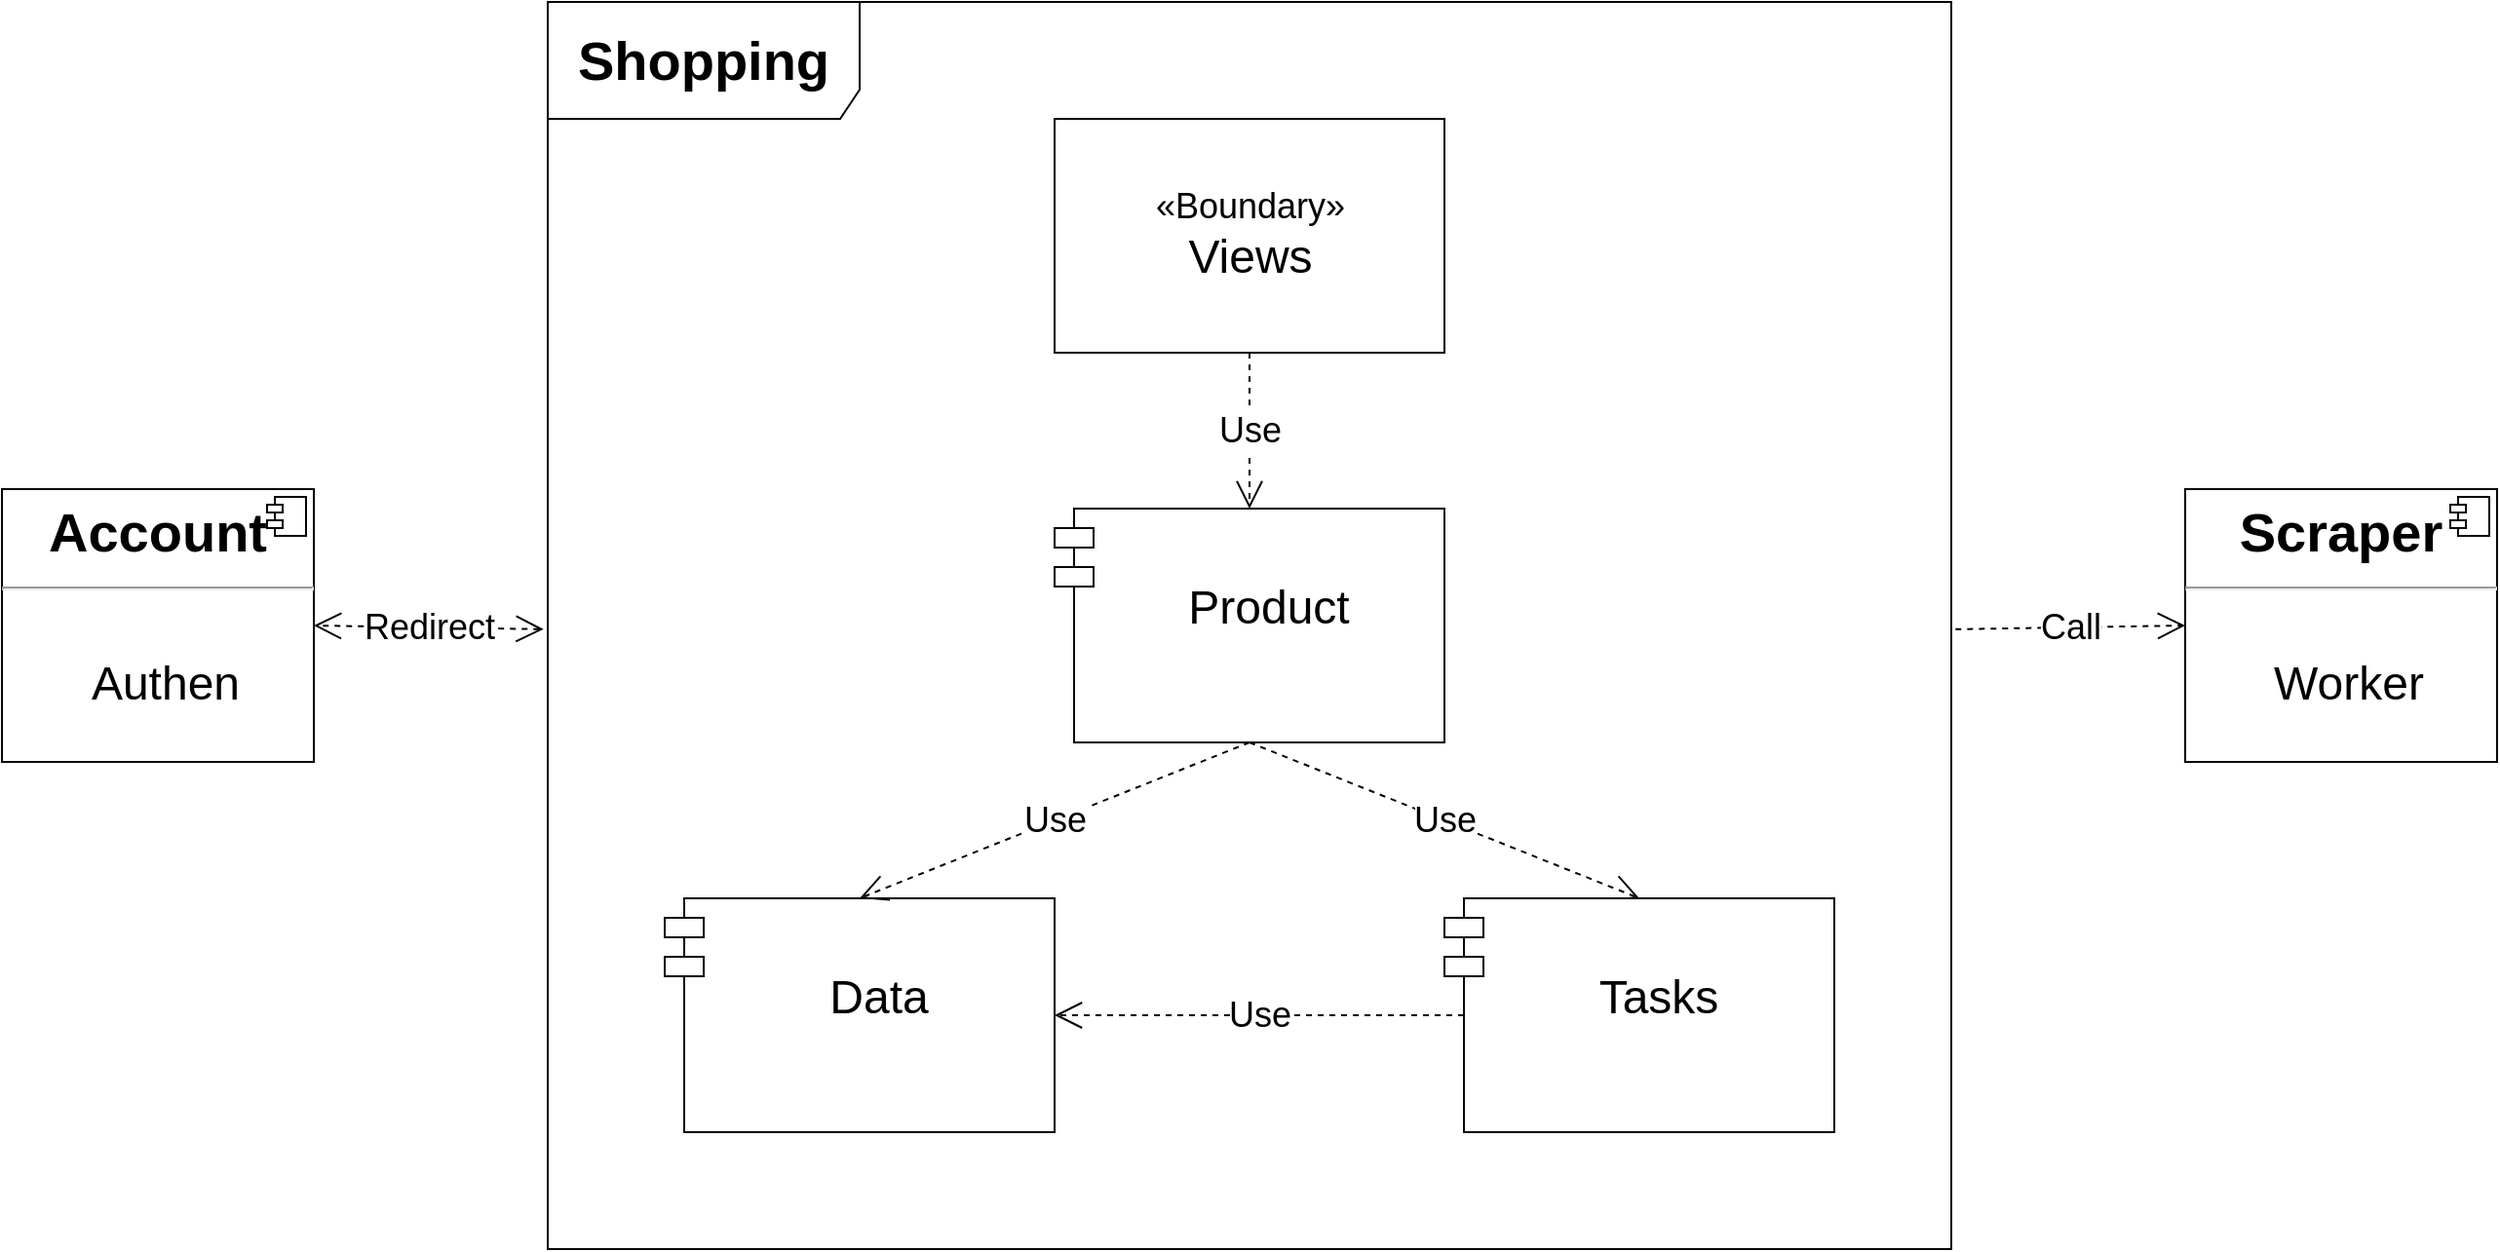 <mxfile scale="0.5" border="10">
    <diagram name="Shopping Overall" id="qQUbtWGfuRFJtNIZ7tMG">
        <mxGraphModel dx="1479" dy="419" grid="1" gridSize="10" guides="1" tooltips="1" connect="1" arrows="1" fold="1" page="0" pageScale="1" pageWidth="850" pageHeight="1100" background="#ffffff" math="0" shadow="0">
            <root>
                <mxCell id="Q2AAnY5rfOb8YR8JPcrD-0"/>
                <mxCell id="Q2AAnY5rfOb8YR8JPcrD-1" parent="Q2AAnY5rfOb8YR8JPcrD-0"/>
                <mxCell id="2" value="&lt;font style=&quot;font-size: 28px&quot;&gt;&lt;b&gt;Shopping&lt;/b&gt;&lt;/font&gt;" style="shape=umlFrame;whiteSpace=wrap;html=1;width=160;height=60;" parent="Q2AAnY5rfOb8YR8JPcrD-1" vertex="1">
                    <mxGeometry x="-900" y="220" width="720" height="640" as="geometry"/>
                </mxCell>
                <mxCell id="Q2AAnY5rfOb8YR8JPcrD-49" value="&lt;font style=&quot;font-size: 18px&quot;&gt;«Boundary»&lt;/font&gt;&lt;br&gt;&lt;font style=&quot;font-size: 24px&quot;&gt;Views&lt;/font&gt;" style="html=1;" parent="Q2AAnY5rfOb8YR8JPcrD-1" vertex="1">
                    <mxGeometry x="-640" y="280" width="200" height="120" as="geometry"/>
                </mxCell>
                <mxCell id="Q2AAnY5rfOb8YR8JPcrD-50" value="&#10;Product" style="shape=module;align=left;spacingLeft=20;align=center;verticalAlign=top;fontSize=24;" parent="Q2AAnY5rfOb8YR8JPcrD-1" vertex="1">
                    <mxGeometry x="-640" y="480" width="200" height="120" as="geometry"/>
                </mxCell>
                <mxCell id="Q2AAnY5rfOb8YR8JPcrD-51" value="&#10;Data" style="shape=module;align=left;spacingLeft=20;align=center;verticalAlign=top;fontSize=24;" parent="Q2AAnY5rfOb8YR8JPcrD-1" vertex="1">
                    <mxGeometry x="-840" y="680" width="200" height="120" as="geometry"/>
                </mxCell>
                <mxCell id="Q2AAnY5rfOb8YR8JPcrD-53" value="Use" style="endArrow=open;endSize=12;dashed=1;html=1;fontSize=18;exitX=0.5;exitY=1;exitDx=0;exitDy=0;entryX=0.5;entryY=0;entryDx=0;entryDy=0;" parent="Q2AAnY5rfOb8YR8JPcrD-1" source="Q2AAnY5rfOb8YR8JPcrD-49" target="Q2AAnY5rfOb8YR8JPcrD-50" edge="1">
                    <mxGeometry width="160" relative="1" as="geometry">
                        <mxPoint x="-650" y="670" as="sourcePoint"/>
                        <mxPoint x="-490" y="670" as="targetPoint"/>
                    </mxGeometry>
                </mxCell>
                <mxCell id="Q2AAnY5rfOb8YR8JPcrD-54" value="Use" style="endArrow=open;endSize=12;dashed=1;html=1;fontSize=18;exitX=0.5;exitY=1;exitDx=0;exitDy=0;entryX=0.5;entryY=0;entryDx=0;entryDy=0;" parent="Q2AAnY5rfOb8YR8JPcrD-1" source="Q2AAnY5rfOb8YR8JPcrD-50" target="Q2AAnY5rfOb8YR8JPcrD-51" edge="1">
                    <mxGeometry width="160" relative="1" as="geometry">
                        <mxPoint x="-650" y="670" as="sourcePoint"/>
                        <mxPoint x="-490" y="670" as="targetPoint"/>
                    </mxGeometry>
                </mxCell>
                <mxCell id="Q2AAnY5rfOb8YR8JPcrD-55" value="Use" style="endArrow=open;endSize=12;dashed=1;html=1;fontSize=18;entryX=0.5;entryY=0;entryDx=0;entryDy=0;exitX=0.5;exitY=1;exitDx=0;exitDy=0;" parent="Q2AAnY5rfOb8YR8JPcrD-1" source="Q2AAnY5rfOb8YR8JPcrD-50" target="HkUTSzICaUoDz4DbWp7S-0" edge="1">
                    <mxGeometry width="160" relative="1" as="geometry">
                        <mxPoint x="-650" y="670" as="sourcePoint"/>
                        <mxPoint x="-260" y="680" as="targetPoint"/>
                    </mxGeometry>
                </mxCell>
                <mxCell id="HkUTSzICaUoDz4DbWp7S-0" value="&#10;Tasks" style="shape=module;align=left;spacingLeft=20;align=center;verticalAlign=top;fontSize=24;" parent="Q2AAnY5rfOb8YR8JPcrD-1" vertex="1">
                    <mxGeometry x="-440" y="680" width="200" height="120" as="geometry"/>
                </mxCell>
                <mxCell id="HkUTSzICaUoDz4DbWp7S-2" value="Use" style="endArrow=open;endSize=12;dashed=1;html=1;entryX=1;entryY=0.5;entryDx=0;entryDy=0;exitX=0;exitY=0.5;exitDx=10;exitDy=0;fontSize=18;exitPerimeter=0;" parent="Q2AAnY5rfOb8YR8JPcrD-1" source="HkUTSzICaUoDz4DbWp7S-0" target="Q2AAnY5rfOb8YR8JPcrD-51" edge="1">
                    <mxGeometry width="160" relative="1" as="geometry">
                        <mxPoint x="-420" y="610" as="sourcePoint"/>
                        <mxPoint x="-260" y="610" as="targetPoint"/>
                    </mxGeometry>
                </mxCell>
                <mxCell id="HkUTSzICaUoDz4DbWp7S-3" value="Call" style="endArrow=open;endSize=12;dashed=1;html=1;entryX=0;entryY=0.5;entryDx=0;entryDy=0;fontSize=18;exitX=1.003;exitY=0.503;exitDx=0;exitDy=0;exitPerimeter=0;" parent="Q2AAnY5rfOb8YR8JPcrD-1" source="2" target="0" edge="1">
                    <mxGeometry width="160" relative="1" as="geometry">
                        <mxPoint x="-130" y="550" as="sourcePoint"/>
                        <mxPoint x="-300" y="610" as="targetPoint"/>
                    </mxGeometry>
                </mxCell>
                <mxCell id="0" value="&lt;p style=&quot;margin: 0px ; margin-top: 6px ; text-align: center&quot;&gt;&lt;b&gt;&lt;font style=&quot;font-size: 28px&quot;&gt;Scraper&lt;/font&gt;&lt;/b&gt;&lt;/p&gt;&lt;hr style=&quot;font-size: 20px&quot;&gt;&lt;p style=&quot;margin: 0px 0px 0px 8px ; font-size: 20px&quot;&gt;&lt;br&gt;&lt;/p&gt;&lt;p style=&quot;text-align: center ; margin: 0px 0px 0px 8px&quot;&gt;&lt;font style=&quot;font-size: 24px&quot;&gt;Worker&lt;/font&gt;&lt;/p&gt;" style="align=left;overflow=fill;html=1;dropTarget=0;" parent="Q2AAnY5rfOb8YR8JPcrD-1" vertex="1">
                    <mxGeometry x="-60" y="470" width="160" height="140" as="geometry"/>
                </mxCell>
                <mxCell id="1" value="" style="shape=component;jettyWidth=8;jettyHeight=4;" parent="0" vertex="1">
                    <mxGeometry x="1" width="20" height="20" relative="1" as="geometry">
                        <mxPoint x="-24" y="4" as="offset"/>
                    </mxGeometry>
                </mxCell>
                <mxCell id="3" value="&lt;p style=&quot;margin: 0px ; margin-top: 6px ; text-align: center&quot;&gt;&lt;b&gt;&lt;font style=&quot;font-size: 28px&quot;&gt;Account&lt;/font&gt;&lt;/b&gt;&lt;/p&gt;&lt;hr style=&quot;font-size: 20px&quot;&gt;&lt;p style=&quot;margin: 0px 0px 0px 8px ; font-size: 20px&quot;&gt;&lt;font style=&quot;font-size: 20px&quot;&gt;&lt;br&gt;&lt;/font&gt;&lt;/p&gt;&lt;p style=&quot;text-align: center ; margin: 0px 0px 0px 8px&quot;&gt;&lt;font style=&quot;font-size: 24px&quot;&gt;Authen&lt;/font&gt;&lt;/p&gt;" style="align=left;overflow=fill;html=1;dropTarget=0;" parent="Q2AAnY5rfOb8YR8JPcrD-1" vertex="1">
                    <mxGeometry x="-1180" y="470" width="160" height="140" as="geometry"/>
                </mxCell>
                <mxCell id="4" value="" style="shape=component;jettyWidth=8;jettyHeight=4;" parent="3" vertex="1">
                    <mxGeometry x="1" width="20" height="20" relative="1" as="geometry">
                        <mxPoint x="-24" y="4" as="offset"/>
                    </mxGeometry>
                </mxCell>
                <mxCell id="5" value="Redirect" style="endArrow=open;endSize=12;dashed=1;html=1;fontSize=18;entryX=1;entryY=0.5;entryDx=0;entryDy=0;startArrow=open;startFill=0;startSize=12;exitX=-0.003;exitY=0.503;exitDx=0;exitDy=0;exitPerimeter=0;" parent="Q2AAnY5rfOb8YR8JPcrD-1" source="2" target="3" edge="1">
                    <mxGeometry width="160" relative="1" as="geometry">
                        <mxPoint x="-920" y="540" as="sourcePoint"/>
                        <mxPoint x="-570" y="550" as="targetPoint"/>
                    </mxGeometry>
                </mxCell>
            </root>
        </mxGraphModel>
    </diagram>
    <diagram id="Vtf_wk2o9guB4VwVEuIB" name="Class Shopper">
        <mxGraphModel dx="1328" dy="1519" grid="1" gridSize="10" guides="1" tooltips="1" connect="1" arrows="1" fold="1" page="1" pageScale="1" pageWidth="850" pageHeight="1100" math="0" shadow="0">
            <root>
                <mxCell id="2WWhBWjn9xyKDI1QBTpN-0"/>
                <mxCell id="2WWhBWjn9xyKDI1QBTpN-1" parent="2WWhBWjn9xyKDI1QBTpN-0"/>
                <mxCell id="_gKKV9M7iTrNDETlGls4-65" value="pkg" style="shape=umlFrame;whiteSpace=wrap;html=1;fontSize=18;strokeWidth=1;" parent="2WWhBWjn9xyKDI1QBTpN-1" vertex="1">
                    <mxGeometry x="-220" y="-140" width="1400" height="900" as="geometry"/>
                </mxCell>
                <mxCell id="_gKKV9M7iTrNDETlGls4-77" value="AutoAdapter" style="swimlane;fontStyle=1;align=center;verticalAlign=top;childLayout=stackLayout;horizontal=1;startSize=26;horizontalStack=0;resizeParent=1;resizeParentMax=0;resizeLast=0;collapsible=1;marginBottom=0;fontSize=18;strokeWidth=1;" parent="2WWhBWjn9xyKDI1QBTpN-1" vertex="1">
                    <mxGeometry x="758" y="120" width="240" height="112" as="geometry"/>
                </mxCell>
                <mxCell id="_gKKV9M7iTrNDETlGls4-78" value="- timeout: int" style="text;strokeColor=none;fillColor=none;align=left;verticalAlign=top;spacingLeft=4;spacingRight=4;overflow=hidden;rotatable=0;points=[[0,0.5],[1,0.5]];portConstraint=eastwest;fontSize=18;" parent="_gKKV9M7iTrNDETlGls4-77" vertex="1">
                    <mxGeometry y="26" width="240" height="26" as="geometry"/>
                </mxCell>
                <mxCell id="_gKKV9M7iTrNDETlGls4-79" value="- retry: Retry" style="text;strokeColor=none;fillColor=none;align=left;verticalAlign=top;spacingLeft=4;spacingRight=4;overflow=hidden;rotatable=0;points=[[0,0.5],[1,0.5]];portConstraint=eastwest;fontSize=18;" parent="_gKKV9M7iTrNDETlGls4-77" vertex="1">
                    <mxGeometry y="52" width="240" height="26" as="geometry"/>
                </mxCell>
                <mxCell id="_gKKV9M7iTrNDETlGls4-83" value="" style="line;strokeWidth=1;fillColor=none;align=left;verticalAlign=middle;spacingTop=-1;spacingLeft=3;spacingRight=3;rotatable=0;labelPosition=right;points=[];portConstraint=eastwest;fontSize=18;" parent="_gKKV9M7iTrNDETlGls4-77" vertex="1">
                    <mxGeometry y="78" width="240" height="8" as="geometry"/>
                </mxCell>
                <mxCell id="_gKKV9M7iTrNDETlGls4-86" value="+ send(): Response" style="text;strokeColor=none;fillColor=none;align=left;verticalAlign=top;spacingLeft=4;spacingRight=4;overflow=hidden;rotatable=0;points=[[0,0.5],[1,0.5]];portConstraint=eastwest;fontSize=18;" parent="_gKKV9M7iTrNDETlGls4-77" vertex="1">
                    <mxGeometry y="86" width="240" height="26" as="geometry"/>
                </mxCell>
                <mxCell id="_gKKV9M7iTrNDETlGls4-87" value="&lt;&lt;Interface&gt;&gt; ShopperDataInterface" style="swimlane;fontStyle=1;childLayout=stackLayout;horizontal=1;startSize=26;fillColor=none;horizontalStack=0;resizeParent=1;resizeParentMax=0;resizeLast=0;collapsible=1;marginBottom=0;fontSize=18;strokeWidth=1;" parent="2WWhBWjn9xyKDI1QBTpN-1" vertex="1">
                    <mxGeometry x="-160" y="285" width="360" height="208" as="geometry"/>
                </mxCell>
                <mxCell id="_gKKV9M7iTrNDETlGls4-88" value="+ list_all_products(int): list" style="text;strokeColor=none;fillColor=none;align=left;verticalAlign=top;spacingLeft=4;spacingRight=4;overflow=hidden;rotatable=0;points=[[0,0.5],[1,0.5]];portConstraint=eastwest;fontSize=18;" parent="_gKKV9M7iTrNDETlGls4-87" vertex="1">
                    <mxGeometry y="26" width="360" height="26" as="geometry"/>
                </mxCell>
                <mxCell id="E_wjDgqch29v95h_GeEQ-11" value="+ list_all_track_products(int): list" style="text;strokeColor=none;fillColor=none;align=left;verticalAlign=top;spacingLeft=4;spacingRight=4;overflow=hidden;rotatable=0;points=[[0,0.5],[1,0.5]];portConstraint=eastwest;fontSize=18;" parent="_gKKV9M7iTrNDETlGls4-87" vertex="1">
                    <mxGeometry y="52" width="360" height="26" as="geometry"/>
                </mxCell>
                <mxCell id="E_wjDgqch29v95h_GeEQ-12" value="+ update_product(int,str,str,int): bool" style="text;strokeColor=none;fillColor=none;align=left;verticalAlign=top;spacingLeft=4;spacingRight=4;overflow=hidden;rotatable=0;points=[[0,0.5],[1,0.5]];portConstraint=eastwest;fontSize=18;" parent="_gKKV9M7iTrNDETlGls4-87" vertex="1">
                    <mxGeometry y="78" width="360" height="26" as="geometry"/>
                </mxCell>
                <mxCell id="E_wjDgqch29v95h_GeEQ-13" value="+ add_product(int,str,str,str): bool" style="text;strokeColor=none;fillColor=none;align=left;verticalAlign=top;spacingLeft=4;spacingRight=4;overflow=hidden;rotatable=0;points=[[0,0.5],[1,0.5]];portConstraint=eastwest;fontSize=18;" parent="_gKKV9M7iTrNDETlGls4-87" vertex="1">
                    <mxGeometry y="104" width="360" height="26" as="geometry"/>
                </mxCell>
                <mxCell id="E_wjDgqch29v95h_GeEQ-14" value="+ delete_all_inventory(int): bool" style="text;strokeColor=none;fillColor=none;align=left;verticalAlign=top;spacingLeft=4;spacingRight=4;overflow=hidden;rotatable=0;points=[[0,0.5],[1,0.5]];portConstraint=eastwest;fontSize=18;" parent="_gKKV9M7iTrNDETlGls4-87" vertex="1">
                    <mxGeometry y="130" width="360" height="26" as="geometry"/>
                </mxCell>
                <mxCell id="E_wjDgqch29v95h_GeEQ-15" value="+ add_quantity(list): bool" style="text;strokeColor=none;fillColor=none;align=left;verticalAlign=top;spacingLeft=4;spacingRight=4;overflow=hidden;rotatable=0;points=[[0,0.5],[1,0.5]];portConstraint=eastwest;fontSize=18;" parent="_gKKV9M7iTrNDETlGls4-87" vertex="1">
                    <mxGeometry y="156" width="360" height="26" as="geometry"/>
                </mxCell>
                <mxCell id="E_wjDgqch29v95h_GeEQ-16" value="+ list_all_inventory(int): list" style="text;strokeColor=none;fillColor=none;align=left;verticalAlign=top;spacingLeft=4;spacingRight=4;overflow=hidden;rotatable=0;points=[[0,0.5],[1,0.5]];portConstraint=eastwest;fontSize=18;" parent="_gKKV9M7iTrNDETlGls4-87" vertex="1">
                    <mxGeometry y="182" width="360" height="26" as="geometry"/>
                </mxCell>
                <mxCell id="_gKKV9M7iTrNDETlGls4-93" value="ShopperMySQLInterface" style="swimlane;fontStyle=1;childLayout=stackLayout;horizontal=1;startSize=26;fillColor=none;horizontalStack=0;resizeParent=1;resizeParentMax=0;resizeLast=0;collapsible=1;marginBottom=0;fontSize=18;strokeWidth=1;" parent="2WWhBWjn9xyKDI1QBTpN-1" vertex="1">
                    <mxGeometry x="-120" y="577" width="280" height="52" as="geometry"/>
                </mxCell>
                <mxCell id="_gKKV9M7iTrNDETlGls4-94" value="" style="endArrow=block;dashed=1;endFill=0;endSize=12;html=1;fontSize=18;strokeWidth=2;exitX=0.5;exitY=0;exitDx=0;exitDy=0;entryX=0.5;entryY=1;entryDx=0;entryDy=0;" parent="2WWhBWjn9xyKDI1QBTpN-1" source="_gKKV9M7iTrNDETlGls4-93" target="_gKKV9M7iTrNDETlGls4-87" edge="1">
                    <mxGeometry width="160" relative="1" as="geometry">
                        <mxPoint x="360" y="820" as="sourcePoint"/>
                        <mxPoint x="450" y="790" as="targetPoint"/>
                    </mxGeometry>
                </mxCell>
                <mxCell id="_gKKV9M7iTrNDETlGls4-97" value="Shopper" style="text;align=center;fontStyle=1;verticalAlign=middle;spacingLeft=3;spacingRight=3;strokeColor=none;rotatable=0;points=[[0,0.5],[1,0.5]];portConstraint=eastwest;fontSize=48;" parent="2WWhBWjn9xyKDI1QBTpN-1" vertex="1">
                    <mxGeometry x="440" y="-80" width="80" height="26" as="geometry"/>
                </mxCell>
                <mxCell id="_gKKV9M7iTrNDETlGls4-98" value="&lt;&lt;Boundary&gt;&gt; UI" style="swimlane;fontStyle=1;childLayout=stackLayout;horizontal=1;startSize=26;fillColor=none;horizontalStack=0;resizeParent=1;resizeParentMax=0;resizeLast=0;collapsible=1;marginBottom=0;fontSize=18;strokeWidth=1;" parent="2WWhBWjn9xyKDI1QBTpN-1" vertex="1">
                    <mxGeometry x="280" y="10" width="400" height="156" as="geometry"/>
                </mxCell>
                <mxCell id="_gKKV9M7iTrNDETlGls4-99" value="+ list_all_products(): JsonResponse" style="text;strokeColor=none;fillColor=none;align=left;verticalAlign=top;spacingLeft=4;spacingRight=4;overflow=hidden;rotatable=0;points=[[0,0.5],[1,0.5]];portConstraint=eastwest;fontSize=18;" parent="_gKKV9M7iTrNDETlGls4-98" vertex="1">
                    <mxGeometry y="26" width="400" height="26" as="geometry"/>
                </mxCell>
                <mxCell id="_gKKV9M7iTrNDETlGls4-100" value="+ update_product(): JsonResponse" style="text;strokeColor=none;fillColor=none;align=left;verticalAlign=top;spacingLeft=4;spacingRight=4;overflow=hidden;rotatable=0;points=[[0,0.5],[1,0.5]];portConstraint=eastwest;fontSize=18;" parent="_gKKV9M7iTrNDETlGls4-98" vertex="1">
                    <mxGeometry y="52" width="400" height="26" as="geometry"/>
                </mxCell>
                <mxCell id="_gKKV9M7iTrNDETlGls4-101" value="+ search_product(): JsonResponse" style="text;strokeColor=none;fillColor=none;align=left;verticalAlign=top;spacingLeft=4;spacingRight=4;overflow=hidden;rotatable=0;points=[[0,0.5],[1,0.5]];portConstraint=eastwest;fontSize=18;" parent="_gKKV9M7iTrNDETlGls4-98" vertex="1">
                    <mxGeometry y="78" width="400" height="26" as="geometry"/>
                </mxCell>
                <mxCell id="E_wjDgqch29v95h_GeEQ-0" value="+ add_product(): JsonResponse" style="text;strokeColor=none;fillColor=none;align=left;verticalAlign=top;spacingLeft=4;spacingRight=4;overflow=hidden;rotatable=0;points=[[0,0.5],[1,0.5]];portConstraint=eastwest;fontSize=18;" parent="_gKKV9M7iTrNDETlGls4-98" vertex="1">
                    <mxGeometry y="104" width="400" height="26" as="geometry"/>
                </mxCell>
                <mxCell id="E_wjDgqch29v95h_GeEQ-1" value="+ list_all_inventory(): JsonResponse" style="text;strokeColor=none;fillColor=none;align=left;verticalAlign=top;spacingLeft=4;spacingRight=4;overflow=hidden;rotatable=0;points=[[0,0.5],[1,0.5]];portConstraint=eastwest;fontSize=18;" parent="_gKKV9M7iTrNDETlGls4-98" vertex="1">
                    <mxGeometry y="130" width="400" height="26" as="geometry"/>
                </mxCell>
                <mxCell id="_gKKV9M7iTrNDETlGls4-103" value="Use" style="endArrow=open;endSize=12;dashed=1;html=1;fontSize=20;strokeWidth=2;entryX=0.5;entryY=0;entryDx=0;entryDy=0;exitX=0.5;exitY=1;exitDx=0;exitDy=0;" parent="2WWhBWjn9xyKDI1QBTpN-1" source="_gKKV9M7iTrNDETlGls4-98" target="E_wjDgqch29v95h_GeEQ-2" edge="1">
                    <mxGeometry width="160" relative="1" as="geometry">
                        <mxPoint x="670" y="170" as="sourcePoint"/>
                        <mxPoint x="830" y="170" as="targetPoint"/>
                    </mxGeometry>
                </mxCell>
                <mxCell id="E_wjDgqch29v95h_GeEQ-2" value="Shopper" style="swimlane;fontStyle=1;childLayout=stackLayout;horizontal=1;startSize=26;fillColor=none;horizontalStack=0;resizeParent=1;resizeParentMax=0;resizeLast=0;collapsible=1;marginBottom=0;fontSize=18;strokeWidth=1;" parent="2WWhBWjn9xyKDI1QBTpN-1" vertex="1">
                    <mxGeometry x="320" y="285" width="320" height="208" as="geometry"/>
                </mxCell>
                <mxCell id="E_wjDgqch29v95h_GeEQ-3" value="+ list_all_products(int,int): list" style="text;strokeColor=none;fillColor=none;align=left;verticalAlign=top;spacingLeft=4;spacingRight=4;overflow=hidden;rotatable=0;points=[[0,0.5],[1,0.5]];portConstraint=eastwest;fontSize=18;" parent="E_wjDgqch29v95h_GeEQ-2" vertex="1">
                    <mxGeometry y="26" width="320" height="26" as="geometry"/>
                </mxCell>
                <mxCell id="E_wjDgqch29v95h_GeEQ-4" value="+ update_product(int,str,str,int): bool" style="text;strokeColor=none;fillColor=none;align=left;verticalAlign=top;spacingLeft=4;spacingRight=4;overflow=hidden;rotatable=0;points=[[0,0.5],[1,0.5]];portConstraint=eastwest;fontSize=18;" parent="E_wjDgqch29v95h_GeEQ-2" vertex="1">
                    <mxGeometry y="52" width="320" height="26" as="geometry"/>
                </mxCell>
                <mxCell id="E_wjDgqch29v95h_GeEQ-5" value="+ search_product(str,str): dict" style="text;strokeColor=none;fillColor=none;align=left;verticalAlign=top;spacingLeft=4;spacingRight=4;overflow=hidden;rotatable=0;points=[[0,0.5],[1,0.5]];portConstraint=eastwest;fontSize=18;" parent="E_wjDgqch29v95h_GeEQ-2" vertex="1">
                    <mxGeometry y="78" width="320" height="26" as="geometry"/>
                </mxCell>
                <mxCell id="E_wjDgqch29v95h_GeEQ-6" value="+ add_product(int,str,str,str): bool" style="text;strokeColor=none;fillColor=none;align=left;verticalAlign=top;spacingLeft=4;spacingRight=4;overflow=hidden;rotatable=0;points=[[0,0.5],[1,0.5]];portConstraint=eastwest;fontSize=18;" parent="E_wjDgqch29v95h_GeEQ-2" vertex="1">
                    <mxGeometry y="104" width="320" height="26" as="geometry"/>
                </mxCell>
                <mxCell id="E_wjDgqch29v95h_GeEQ-7" value="- delete_all_inventory(int): None" style="text;strokeColor=none;fillColor=none;align=left;verticalAlign=top;spacingLeft=4;spacingRight=4;overflow=hidden;rotatable=0;points=[[0,0.5],[1,0.5]];portConstraint=eastwest;fontSize=18;" parent="E_wjDgqch29v95h_GeEQ-2" vertex="1">
                    <mxGeometry y="130" width="320" height="26" as="geometry"/>
                </mxCell>
                <mxCell id="E_wjDgqch29v95h_GeEQ-8" value="- get_quantity(int,str): None" style="text;strokeColor=none;fillColor=none;align=left;verticalAlign=top;spacingLeft=4;spacingRight=4;overflow=hidden;rotatable=0;points=[[0,0.5],[1,0.5]];portConstraint=eastwest;fontSize=18;" parent="E_wjDgqch29v95h_GeEQ-2" vertex="1">
                    <mxGeometry y="156" width="320" height="26" as="geometry"/>
                </mxCell>
                <mxCell id="E_wjDgqch29v95h_GeEQ-9" value="+ list_all_inventory(int,str): list" style="text;strokeColor=none;fillColor=none;align=left;verticalAlign=top;spacingLeft=4;spacingRight=4;overflow=hidden;rotatable=0;points=[[0,0.5],[1,0.5]];portConstraint=eastwest;fontSize=18;" parent="E_wjDgqch29v95h_GeEQ-2" vertex="1">
                    <mxGeometry y="182" width="320" height="26" as="geometry"/>
                </mxCell>
                <mxCell id="E_wjDgqch29v95h_GeEQ-17" value="ScraperBase" style="swimlane;fontStyle=1;align=center;verticalAlign=top;childLayout=stackLayout;horizontal=1;startSize=26;horizontalStack=0;resizeParent=1;resizeParentMax=0;resizeLast=0;collapsible=1;marginBottom=0;fontSize=18;strokeWidth=1;" parent="2WWhBWjn9xyKDI1QBTpN-1" vertex="1">
                    <mxGeometry x="758" y="320" width="240" height="138" as="geometry"/>
                </mxCell>
                <mxCell id="E_wjDgqch29v95h_GeEQ-18" value="- adapter: AutoAdapter" style="text;strokeColor=none;fillColor=none;align=left;verticalAlign=top;spacingLeft=4;spacingRight=4;overflow=hidden;rotatable=0;points=[[0,0.5],[1,0.5]];portConstraint=eastwest;fontSize=18;" parent="E_wjDgqch29v95h_GeEQ-17" vertex="1">
                    <mxGeometry y="26" width="240" height="26" as="geometry"/>
                </mxCell>
                <mxCell id="E_wjDgqch29v95h_GeEQ-19" value="- url: str" style="text;strokeColor=none;fillColor=none;align=left;verticalAlign=top;spacingLeft=4;spacingRight=4;overflow=hidden;rotatable=0;points=[[0,0.5],[1,0.5]];portConstraint=eastwest;fontSize=18;" parent="E_wjDgqch29v95h_GeEQ-17" vertex="1">
                    <mxGeometry y="52" width="240" height="26" as="geometry"/>
                </mxCell>
                <mxCell id="E_wjDgqch29v95h_GeEQ-22" value="- response: Response" style="text;strokeColor=none;fillColor=none;align=left;verticalAlign=top;spacingLeft=4;spacingRight=4;overflow=hidden;rotatable=0;points=[[0,0.5],[1,0.5]];portConstraint=eastwest;fontSize=18;" parent="E_wjDgqch29v95h_GeEQ-17" vertex="1">
                    <mxGeometry y="78" width="240" height="26" as="geometry"/>
                </mxCell>
                <mxCell id="E_wjDgqch29v95h_GeEQ-20" value="" style="line;strokeWidth=1;fillColor=none;align=left;verticalAlign=middle;spacingTop=-1;spacingLeft=3;spacingRight=3;rotatable=0;labelPosition=right;points=[];portConstraint=eastwest;fontSize=18;" parent="E_wjDgqch29v95h_GeEQ-17" vertex="1">
                    <mxGeometry y="104" width="240" height="8" as="geometry"/>
                </mxCell>
                <mxCell id="E_wjDgqch29v95h_GeEQ-21" value="- download(): None" style="text;strokeColor=none;fillColor=none;align=left;verticalAlign=top;spacingLeft=4;spacingRight=4;overflow=hidden;rotatable=0;points=[[0,0.5],[1,0.5]];portConstraint=eastwest;fontSize=18;" parent="E_wjDgqch29v95h_GeEQ-17" vertex="1">
                    <mxGeometry y="112" width="240" height="26" as="geometry"/>
                </mxCell>
                <mxCell id="E_wjDgqch29v95h_GeEQ-23" value="ScraperTarget" style="swimlane;fontStyle=1;align=center;verticalAlign=top;childLayout=stackLayout;horizontal=1;startSize=26;horizontalStack=0;resizeParent=1;resizeParentMax=0;resizeLast=0;collapsible=1;marginBottom=0;fontSize=18;strokeWidth=1;" parent="2WWhBWjn9xyKDI1QBTpN-1" vertex="1">
                    <mxGeometry x="698" y="540" width="360" height="112" as="geometry"/>
                </mxCell>
                <mxCell id="E_wjDgqch29v95h_GeEQ-27" value="" style="line;strokeWidth=1;fillColor=none;align=left;verticalAlign=middle;spacingTop=-1;spacingLeft=3;spacingRight=3;rotatable=0;labelPosition=right;points=[];portConstraint=eastwest;fontSize=18;" parent="E_wjDgqch29v95h_GeEQ-23" vertex="1">
                    <mxGeometry y="26" width="360" height="8" as="geometry"/>
                </mxCell>
                <mxCell id="E_wjDgqch29v95h_GeEQ-28" value="+ search_product(str): dict" style="text;strokeColor=none;fillColor=none;align=left;verticalAlign=top;spacingLeft=4;spacingRight=4;overflow=hidden;rotatable=0;points=[[0,0.5],[1,0.5]];portConstraint=eastwest;fontSize=18;" parent="E_wjDgqch29v95h_GeEQ-23" vertex="1">
                    <mxGeometry y="34" width="360" height="26" as="geometry"/>
                </mxCell>
                <mxCell id="E_wjDgqch29v95h_GeEQ-30" value="+ get_product_info_by_sku(str): dict" style="text;strokeColor=none;fillColor=none;align=left;verticalAlign=top;spacingLeft=4;spacingRight=4;overflow=hidden;rotatable=0;points=[[0,0.5],[1,0.5]];portConstraint=eastwest;fontSize=18;" parent="E_wjDgqch29v95h_GeEQ-23" vertex="1">
                    <mxGeometry y="60" width="360" height="26" as="geometry"/>
                </mxCell>
                <mxCell id="E_wjDgqch29v95h_GeEQ-31" value="+ get_qty_by_sku_zipcode(int,str,str): list" style="text;strokeColor=none;fillColor=none;align=left;verticalAlign=top;spacingLeft=4;spacingRight=4;overflow=hidden;rotatable=0;points=[[0,0.5],[1,0.5]];portConstraint=eastwest;fontSize=18;" parent="E_wjDgqch29v95h_GeEQ-23" vertex="1">
                    <mxGeometry y="86" width="360" height="26" as="geometry"/>
                </mxCell>
                <mxCell id="E_wjDgqch29v95h_GeEQ-29" value="Extends" style="endArrow=block;endSize=16;endFill=0;html=1;fontSize=20;strokeWidth=2;entryX=0.5;entryY=1;entryDx=0;entryDy=0;exitX=0.5;exitY=0;exitDx=0;exitDy=0;" parent="2WWhBWjn9xyKDI1QBTpN-1" source="E_wjDgqch29v95h_GeEQ-23" target="E_wjDgqch29v95h_GeEQ-17" edge="1">
                    <mxGeometry width="160" relative="1" as="geometry">
                        <mxPoint x="530" y="830" as="sourcePoint"/>
                        <mxPoint x="690" y="830" as="targetPoint"/>
                    </mxGeometry>
                </mxCell>
                <mxCell id="E_wjDgqch29v95h_GeEQ-32" value="1" style="endArrow=open;html=1;endSize=12;startArrow=diamondThin;startSize=14;startFill=0;align=left;verticalAlign=bottom;fontSize=20;strokeWidth=2;entryX=0.5;entryY=1;entryDx=0;entryDy=0;exitX=0.5;exitY=0;exitDx=0;exitDy=0;" parent="2WWhBWjn9xyKDI1QBTpN-1" source="E_wjDgqch29v95h_GeEQ-17" target="_gKKV9M7iTrNDETlGls4-77" edge="1">
                    <mxGeometry x="-1" y="-12" relative="1" as="geometry">
                        <mxPoint x="830" y="680" as="sourcePoint"/>
                        <mxPoint x="990" y="680" as="targetPoint"/>
                        <mxPoint as="offset"/>
                    </mxGeometry>
                </mxCell>
                <mxCell id="E_wjDgqch29v95h_GeEQ-33" value="Use" style="endArrow=open;endSize=12;dashed=1;html=1;fontSize=20;strokeWidth=2;entryX=0;entryY=0.5;entryDx=0;entryDy=0;exitX=1;exitY=0.5;exitDx=0;exitDy=0;" parent="2WWhBWjn9xyKDI1QBTpN-1" source="E_wjDgqch29v95h_GeEQ-2" target="E_wjDgqch29v95h_GeEQ-17" edge="1">
                    <mxGeometry width="160" relative="1" as="geometry">
                        <mxPoint x="560" y="500" as="sourcePoint"/>
                        <mxPoint x="720" y="500" as="targetPoint"/>
                    </mxGeometry>
                </mxCell>
                <mxCell id="E_wjDgqch29v95h_GeEQ-34" value="Use" style="endArrow=open;endSize=12;dashed=1;html=1;fontSize=20;strokeWidth=2;entryX=1;entryY=0.5;entryDx=0;entryDy=0;exitX=0;exitY=0.5;exitDx=0;exitDy=0;" parent="2WWhBWjn9xyKDI1QBTpN-1" source="E_wjDgqch29v95h_GeEQ-2" target="_gKKV9M7iTrNDETlGls4-87" edge="1">
                    <mxGeometry width="160" relative="1" as="geometry">
                        <mxPoint x="150" y="540" as="sourcePoint"/>
                        <mxPoint x="310" y="540" as="targetPoint"/>
                    </mxGeometry>
                </mxCell>
            </root>
        </mxGraphModel>
    </diagram>
</mxfile>